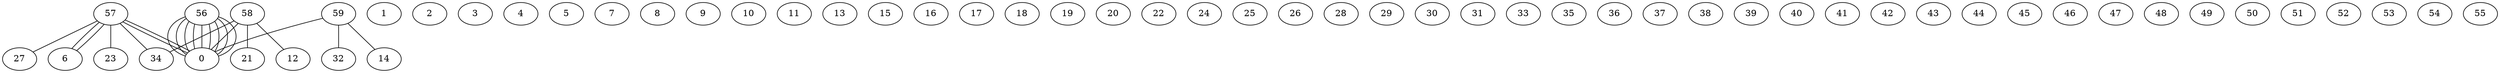 graph G {
0;
1;
2;
3;
4;
5;
6;
7;
8;
9;
10;
11;
12;
13;
14;
15;
16;
17;
18;
19;
20;
21;
22;
23;
24;
25;
26;
27;
28;
29;
30;
31;
32;
33;
34;
35;
36;
37;
38;
39;
40;
41;
42;
43;
44;
45;
46;
47;
48;
49;
50;
51;
52;
53;
54;
55;
56;
57;
58;
59;
59--14 ;
59--32 ;
59--0 ;
58--21 ;
58--12 ;
58--34 ;
58--0 ;
57--6 ;
57--34 ;
57--23 ;
57--6 ;
57--27 ;
57--0 ;
57--0 ;
56--0 ;
56--0 ;
56--0 ;
56--0 ;
56--0 ;
56--0 ;
56--0 ;
56--0 ;
56--0 ;
}
